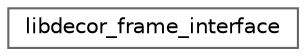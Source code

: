 digraph "类继承关系图"
{
 // LATEX_PDF_SIZE
  bgcolor="transparent";
  edge [fontname=Helvetica,fontsize=10,labelfontname=Helvetica,labelfontsize=10];
  node [fontname=Helvetica,fontsize=10,shape=box,height=0.2,width=0.4];
  rankdir="LR";
  Node0 [id="Node000000",label="libdecor_frame_interface",height=0.2,width=0.4,color="grey40", fillcolor="white", style="filled",URL="$structlibdecor__frame__interface.html",tooltip=" "];
}
